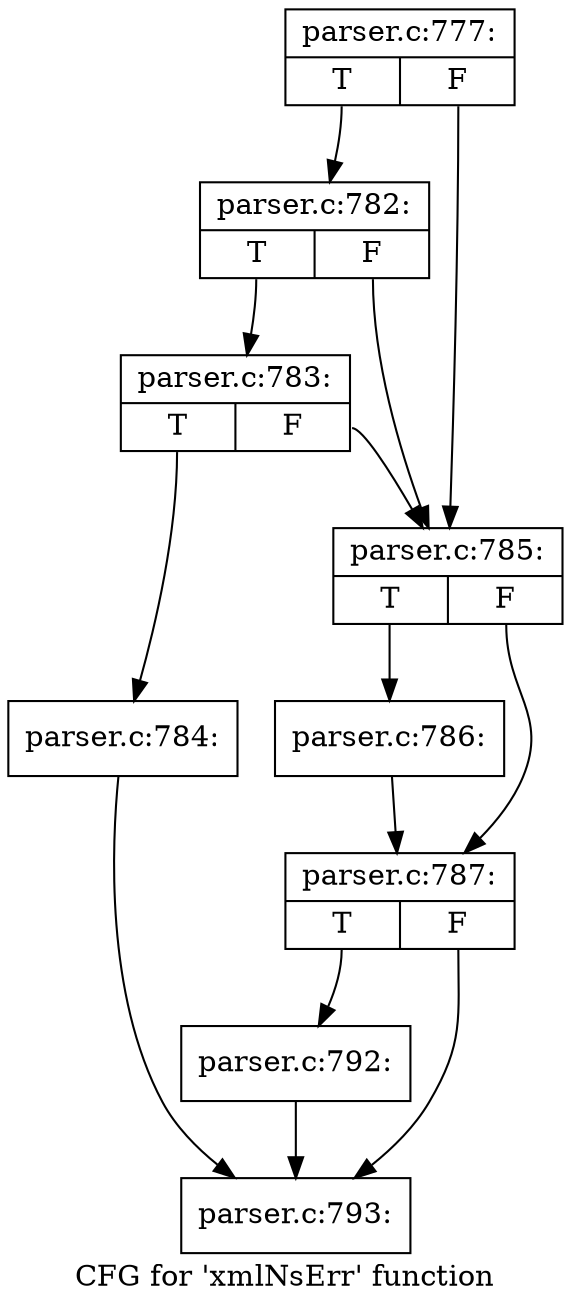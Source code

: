 digraph "CFG for 'xmlNsErr' function" {
	label="CFG for 'xmlNsErr' function";

	Node0x4721890 [shape=record,label="{parser.c:777:|{<s0>T|<s1>F}}"];
	Node0x4721890:s0 -> Node0x4b34470;
	Node0x4721890:s1 -> Node0x4b343a0;
	Node0x4b34470 [shape=record,label="{parser.c:782:|{<s0>T|<s1>F}}"];
	Node0x4b34470:s0 -> Node0x4b343f0;
	Node0x4b34470:s1 -> Node0x4b343a0;
	Node0x4b343f0 [shape=record,label="{parser.c:783:|{<s0>T|<s1>F}}"];
	Node0x4b343f0:s0 -> Node0x4b34350;
	Node0x4b343f0:s1 -> Node0x4b343a0;
	Node0x4b34350 [shape=record,label="{parser.c:784:}"];
	Node0x4b34350 -> Node0x4b361f0;
	Node0x4b343a0 [shape=record,label="{parser.c:785:|{<s0>T|<s1>F}}"];
	Node0x4b343a0:s0 -> Node0x4b34f50;
	Node0x4b343a0:s1 -> Node0x4b34fa0;
	Node0x4b34f50 [shape=record,label="{parser.c:786:}"];
	Node0x4b34f50 -> Node0x4b34fa0;
	Node0x4b34fa0 [shape=record,label="{parser.c:787:|{<s0>T|<s1>F}}"];
	Node0x4b34fa0:s0 -> Node0x4b355f0;
	Node0x4b34fa0:s1 -> Node0x4b361f0;
	Node0x4b355f0 [shape=record,label="{parser.c:792:}"];
	Node0x4b355f0 -> Node0x4b361f0;
	Node0x4b361f0 [shape=record,label="{parser.c:793:}"];
}
